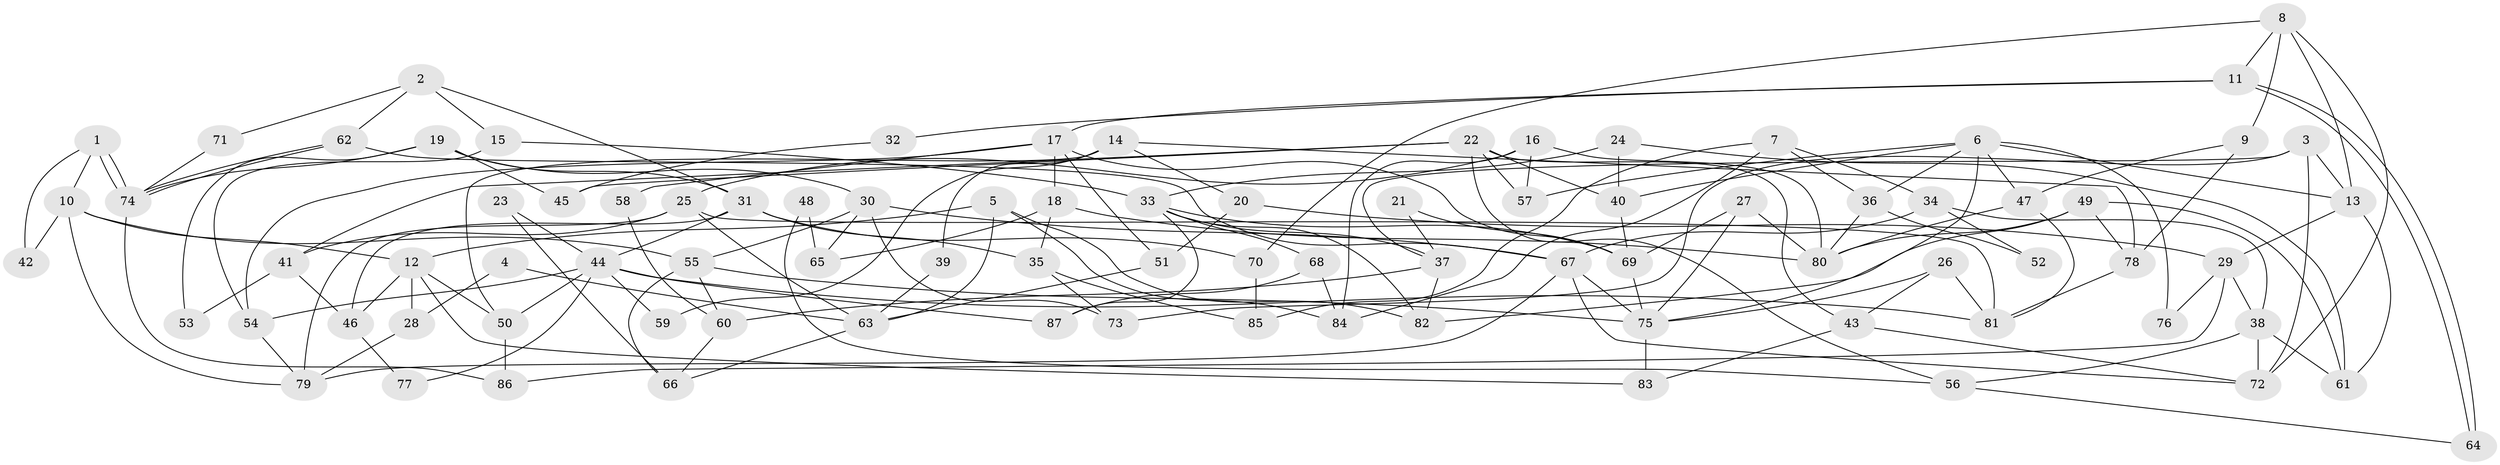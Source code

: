 // Generated by graph-tools (version 1.1) at 2025/11/02/27/25 16:11:18]
// undirected, 87 vertices, 174 edges
graph export_dot {
graph [start="1"]
  node [color=gray90,style=filled];
  1;
  2;
  3;
  4;
  5;
  6;
  7;
  8;
  9;
  10;
  11;
  12;
  13;
  14;
  15;
  16;
  17;
  18;
  19;
  20;
  21;
  22;
  23;
  24;
  25;
  26;
  27;
  28;
  29;
  30;
  31;
  32;
  33;
  34;
  35;
  36;
  37;
  38;
  39;
  40;
  41;
  42;
  43;
  44;
  45;
  46;
  47;
  48;
  49;
  50;
  51;
  52;
  53;
  54;
  55;
  56;
  57;
  58;
  59;
  60;
  61;
  62;
  63;
  64;
  65;
  66;
  67;
  68;
  69;
  70;
  71;
  72;
  73;
  74;
  75;
  76;
  77;
  78;
  79;
  80;
  81;
  82;
  83;
  84;
  85;
  86;
  87;
  1 -- 10;
  1 -- 74;
  1 -- 74;
  1 -- 42;
  2 -- 15;
  2 -- 31;
  2 -- 62;
  2 -- 71;
  3 -- 13;
  3 -- 72;
  3 -- 37;
  3 -- 73;
  4 -- 63;
  4 -- 28;
  5 -- 82;
  5 -- 84;
  5 -- 12;
  5 -- 63;
  6 -- 75;
  6 -- 47;
  6 -- 13;
  6 -- 36;
  6 -- 40;
  6 -- 57;
  6 -- 76;
  7 -- 36;
  7 -- 85;
  7 -- 34;
  7 -- 84;
  8 -- 72;
  8 -- 11;
  8 -- 9;
  8 -- 13;
  8 -- 70;
  9 -- 78;
  9 -- 47;
  10 -- 12;
  10 -- 79;
  10 -- 42;
  10 -- 55;
  11 -- 64;
  11 -- 64;
  11 -- 17;
  11 -- 32;
  12 -- 50;
  12 -- 28;
  12 -- 46;
  12 -- 83;
  13 -- 29;
  13 -- 61;
  14 -- 78;
  14 -- 50;
  14 -- 20;
  14 -- 39;
  14 -- 59;
  15 -- 54;
  15 -- 33;
  16 -- 25;
  16 -- 57;
  16 -- 80;
  16 -- 84;
  17 -- 18;
  17 -- 69;
  17 -- 51;
  17 -- 54;
  17 -- 58;
  18 -- 80;
  18 -- 35;
  18 -- 65;
  19 -- 30;
  19 -- 74;
  19 -- 31;
  19 -- 45;
  19 -- 53;
  20 -- 51;
  20 -- 29;
  21 -- 69;
  21 -- 37;
  22 -- 43;
  22 -- 40;
  22 -- 41;
  22 -- 45;
  22 -- 56;
  22 -- 57;
  23 -- 44;
  23 -- 66;
  24 -- 40;
  24 -- 61;
  24 -- 33;
  25 -- 81;
  25 -- 41;
  25 -- 63;
  25 -- 79;
  26 -- 81;
  26 -- 43;
  26 -- 75;
  27 -- 69;
  27 -- 75;
  27 -- 80;
  28 -- 79;
  29 -- 38;
  29 -- 76;
  29 -- 86;
  30 -- 67;
  30 -- 55;
  30 -- 65;
  30 -- 73;
  31 -- 44;
  31 -- 35;
  31 -- 46;
  31 -- 70;
  32 -- 45;
  33 -- 82;
  33 -- 37;
  33 -- 68;
  33 -- 69;
  33 -- 87;
  34 -- 67;
  34 -- 38;
  34 -- 52;
  35 -- 73;
  35 -- 85;
  36 -- 80;
  36 -- 52;
  37 -- 60;
  37 -- 82;
  38 -- 56;
  38 -- 61;
  38 -- 72;
  39 -- 63;
  40 -- 69;
  41 -- 46;
  41 -- 53;
  43 -- 83;
  43 -- 72;
  44 -- 87;
  44 -- 54;
  44 -- 50;
  44 -- 59;
  44 -- 77;
  44 -- 81;
  46 -- 77;
  47 -- 80;
  47 -- 81;
  48 -- 65;
  48 -- 56;
  49 -- 61;
  49 -- 80;
  49 -- 78;
  49 -- 82;
  50 -- 86;
  51 -- 63;
  54 -- 79;
  55 -- 60;
  55 -- 66;
  55 -- 75;
  56 -- 64;
  58 -- 60;
  60 -- 66;
  62 -- 74;
  62 -- 74;
  62 -- 67;
  63 -- 66;
  67 -- 75;
  67 -- 72;
  67 -- 79;
  68 -- 84;
  68 -- 87;
  69 -- 75;
  70 -- 85;
  71 -- 74;
  74 -- 86;
  75 -- 83;
  78 -- 81;
}
